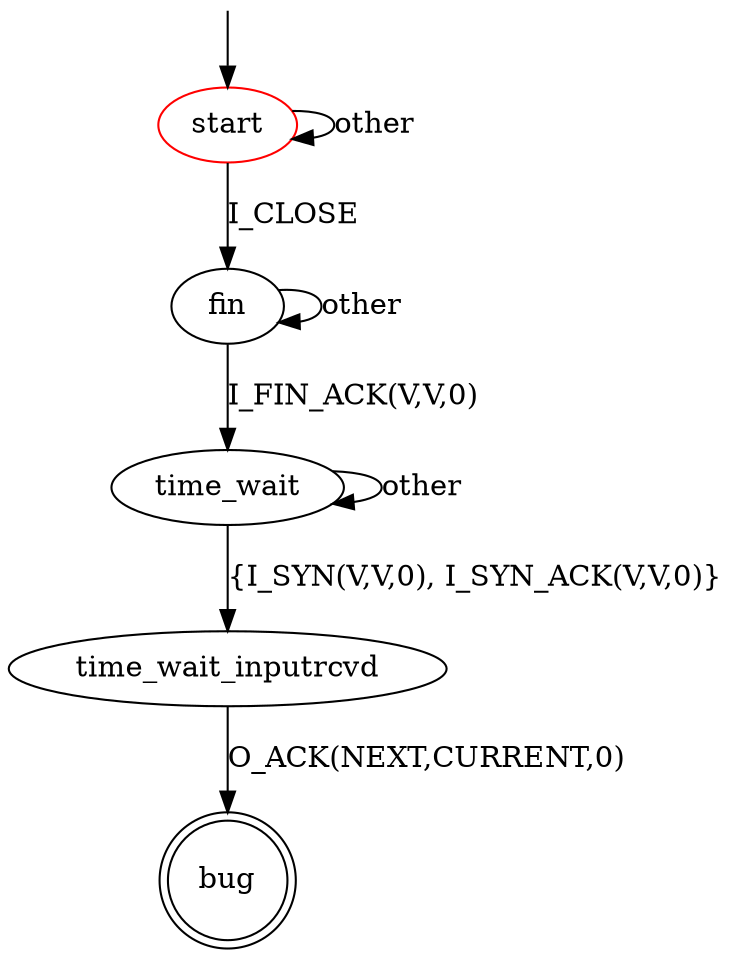 digraph G {
label=""
start [color="red"]
bug [shape="doublecircle"]

start -> start [label="other"]
start -> fin [label="I_CLOSE"]
fin -> fin [label="other"]
fin -> time_wait [label="I_FIN_ACK(V,V,0)"]
time_wait -> time_wait [label="other"]
time_wait -> time_wait_inputrcvd [label="{I_SYN(V,V,0), I_SYN_ACK(V,V,0)}"]
time_wait_inputrcvd -> bug [label="O_ACK(NEXT,CURRENT,0)"]

__start0 [label="" shape="none" width="0" height="0"];
__start0 -> start;
}
